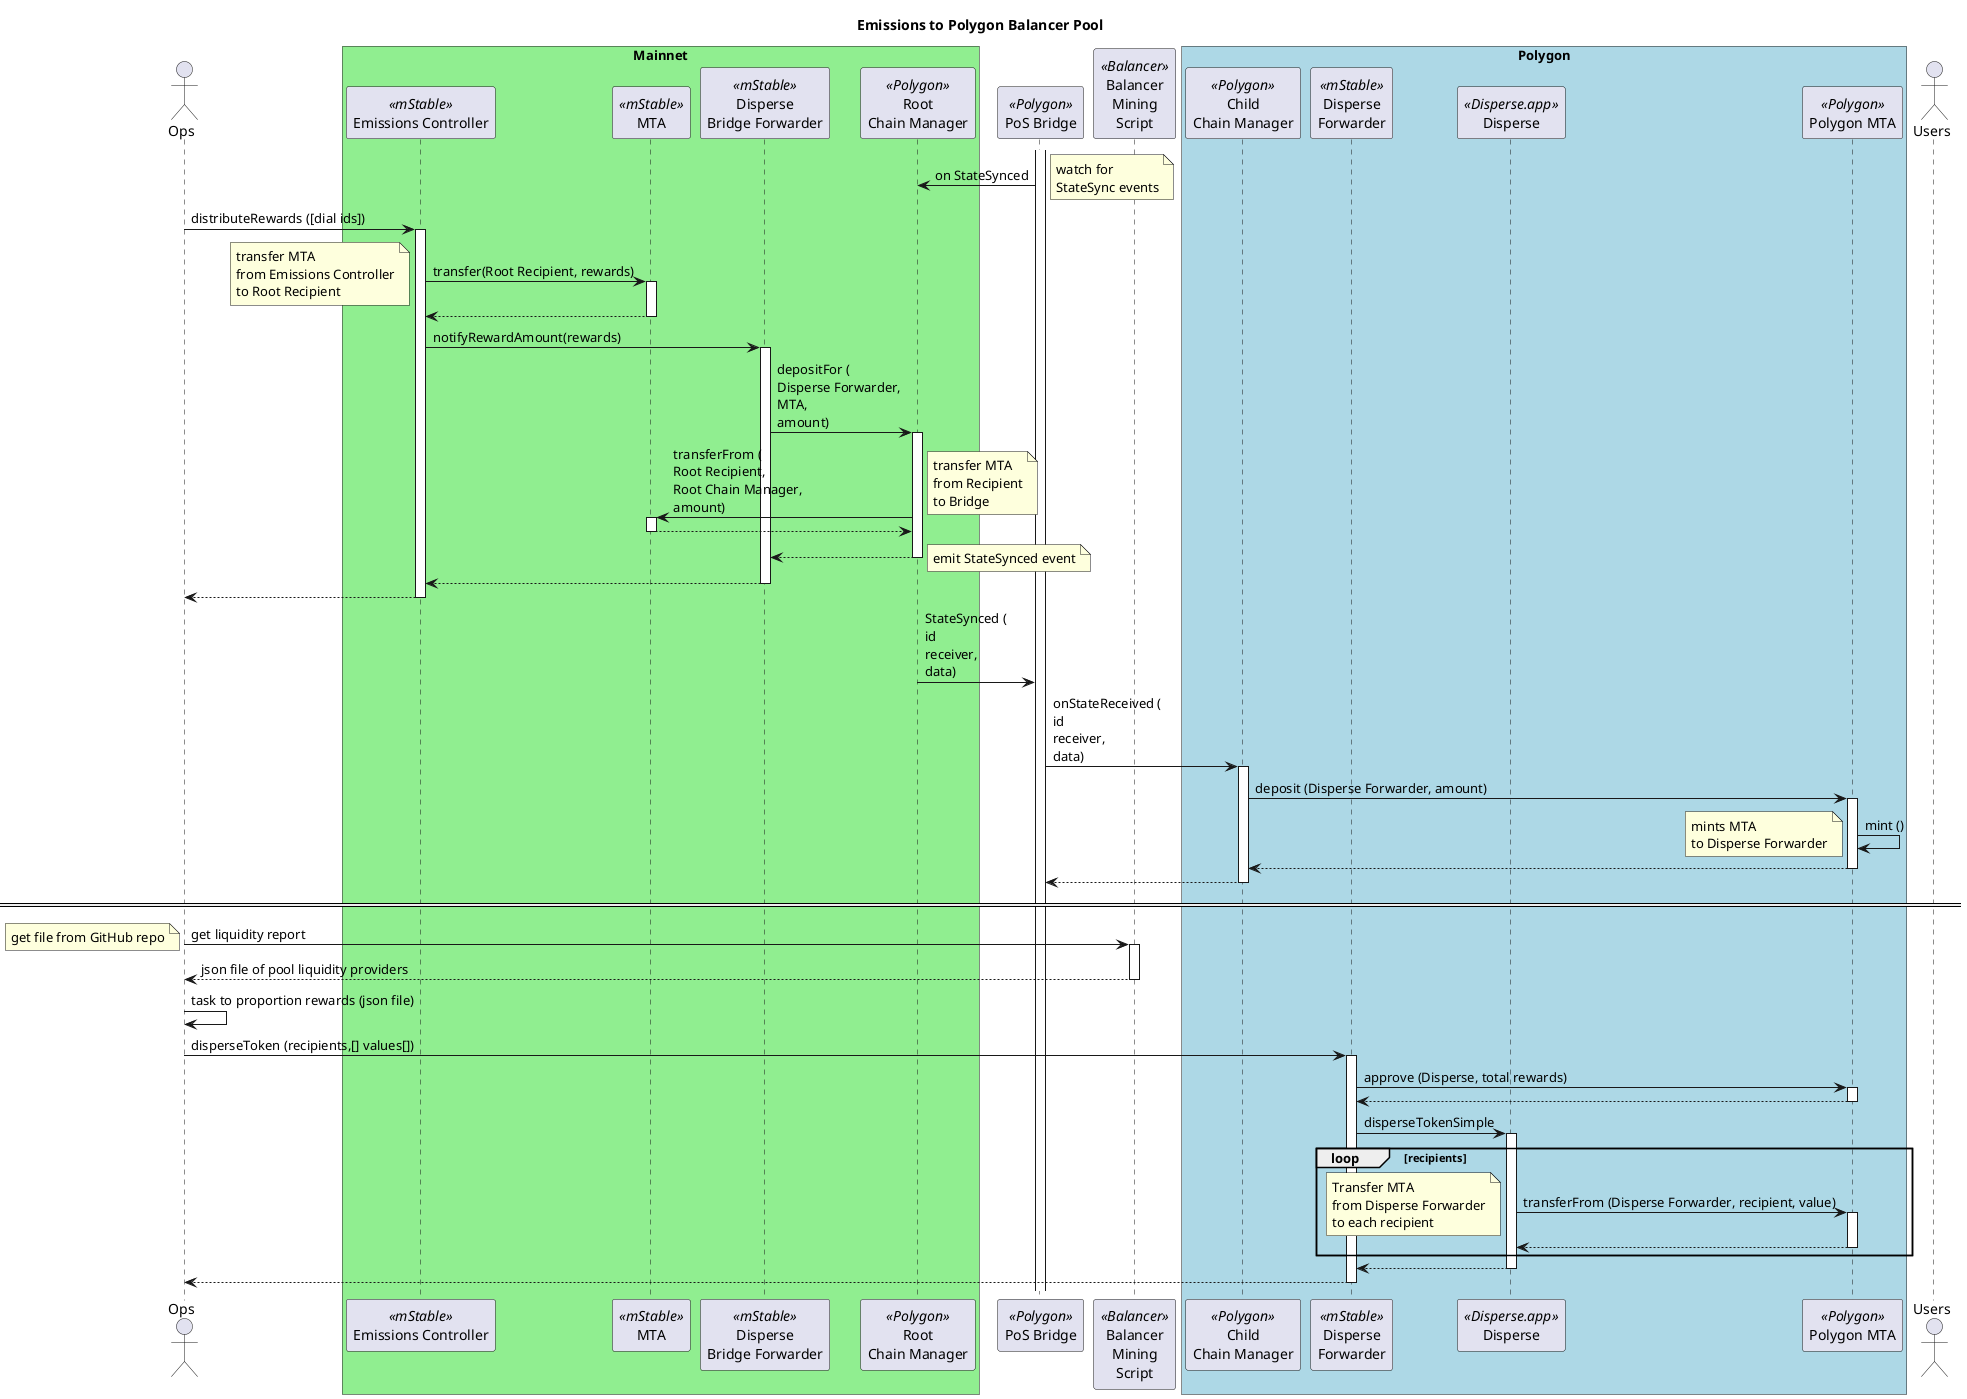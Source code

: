 @startuml

title "Emissions to Polygon Balancer Pool"

actor Ops as ops

box "Mainnet" #LightGreen
participant "Emissions Controller" as ec <<mStable>>
participant "MTA" as mta <<mStable>>
participant "Disperse\nBridge Forwarder" as bf <<mStable>>
participant "Root\nChain Manager" as rcm <<Polygon>>
end box

participant "PoS Bridge" as b <<Polygon>>

participant "Balancer\nMining\nScript" as bms <<Balancer>>

box "Polygon" #LightBlue
participant "Child\nChain Manager" as ccm <<Polygon>>
participant "Disperse\nForwarder" as df <<mStable>>
participant "Disperse" as d <<Disperse.app>>
participant "Polygon MTA" as pmta <<Polygon>>
end box

actor Users as user

activate b
b -> rcm : on StateSynced
note right : watch for\nStateSync events

ops -> ec : distributeRewards ([dial ids])
activate ec
ec -> mta: transfer(Root Recipient, rewards)
activate mta
note left: transfer MTA\nfrom Emissions Controller\nto Root Recipient
return
ec -> bf: notifyRewardAmount(rewards)
activate bf
bf -> rcm : depositFor (\nDisperse Forwarder,\nMTA,\namount)
activate rcm
rcm -> mta : transferFrom (\nRoot Recipient,\nRoot Chain Manager,\namount)
note right : transfer MTA\nfrom Recipient\nto Bridge
activate mta
return
return
note right : emit StateSynced event
return
return

rcm -> b : StateSynced (\nid\nreceiver,\ndata)
b -> ccm : onStateReceived (\nid\nreceiver,\ndata)
activate ccm
ccm -> pmta : deposit (Disperse Forwarder, amount)
activate pmta
pmta -> pmta : mint ()
note left : mints MTA\nto Disperse Forwarder
return
return

====

ops -> bms : get liquidity report
activate bms
note left: get file from GitHub repo
return json file of pool liquidity providers

ops -> ops : task to proportion rewards (json file)

ops -> df : disperseToken (recipients,[] values[])
activate df
df -> pmta : approve (Disperse, total rewards)
activate pmta
return
df -> d : disperseTokenSimple
activate d
loop recipients 
d -> pmta : transferFrom (Disperse Forwarder, recipient, value)
activate pmta
note left: Transfer MTA\nfrom Disperse Forwarder\nto each recipient
return
end
return
return


@enduml